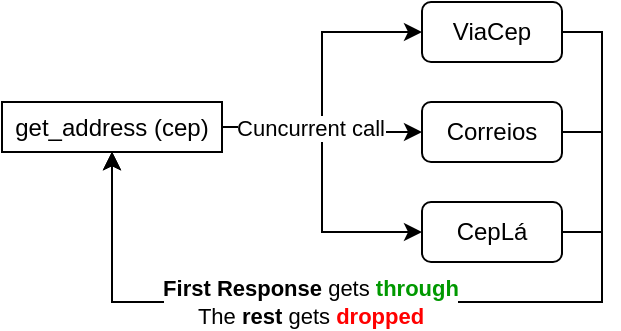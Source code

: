 <mxfile version="13.5.3" type="device"><diagram id="1Csz-cUNHZpk_8_QLyQM" name="Page-1"><mxGraphModel dx="942" dy="623" grid="1" gridSize="10" guides="1" tooltips="1" connect="1" arrows="1" fold="1" page="1" pageScale="1" pageWidth="850" pageHeight="1100" math="0" shadow="0"><root><mxCell id="0"/><mxCell id="1" parent="0"/><mxCell id="xVr318-G58J8nOgQiAus-5" style="edgeStyle=orthogonalEdgeStyle;rounded=0;orthogonalLoop=1;jettySize=auto;html=1;exitX=1;exitY=0.5;exitDx=0;exitDy=0;entryX=0;entryY=0.5;entryDx=0;entryDy=0;" edge="1" parent="1" source="xVr318-G58J8nOgQiAus-1" target="xVr318-G58J8nOgQiAus-2"><mxGeometry relative="1" as="geometry"/></mxCell><mxCell id="xVr318-G58J8nOgQiAus-6" style="edgeStyle=orthogonalEdgeStyle;rounded=0;orthogonalLoop=1;jettySize=auto;html=1;exitX=1;exitY=0.5;exitDx=0;exitDy=0;" edge="1" parent="1" source="xVr318-G58J8nOgQiAus-1" target="xVr318-G58J8nOgQiAus-3"><mxGeometry relative="1" as="geometry"/></mxCell><mxCell id="xVr318-G58J8nOgQiAus-7" style="edgeStyle=orthogonalEdgeStyle;rounded=0;orthogonalLoop=1;jettySize=auto;html=1;exitX=1;exitY=0.5;exitDx=0;exitDy=0;entryX=0;entryY=0.5;entryDx=0;entryDy=0;" edge="1" parent="1" source="xVr318-G58J8nOgQiAus-1" target="xVr318-G58J8nOgQiAus-4"><mxGeometry relative="1" as="geometry"/></mxCell><mxCell id="xVr318-G58J8nOgQiAus-13" value="Cuncurrent call" style="edgeLabel;html=1;align=center;verticalAlign=middle;resizable=0;points=[];" vertex="1" connectable="0" parent="xVr318-G58J8nOgQiAus-7"><mxGeometry x="-0.533" y="2" relative="1" as="geometry"><mxPoint x="8" y="2" as="offset"/></mxGeometry></mxCell><mxCell id="xVr318-G58J8nOgQiAus-1" value="get_address (cep)" style="rounded=0;whiteSpace=wrap;html=1;" vertex="1" parent="1"><mxGeometry x="10" y="60" width="110" height="25" as="geometry"/></mxCell><mxCell id="xVr318-G58J8nOgQiAus-8" style="edgeStyle=orthogonalEdgeStyle;rounded=0;orthogonalLoop=1;jettySize=auto;html=1;exitX=1;exitY=0.5;exitDx=0;exitDy=0;entryX=0.5;entryY=1;entryDx=0;entryDy=0;" edge="1" parent="1" source="xVr318-G58J8nOgQiAus-2" target="xVr318-G58J8nOgQiAus-1"><mxGeometry relative="1" as="geometry"><Array as="points"><mxPoint x="310" y="25"/><mxPoint x="310" y="160"/><mxPoint x="65" y="160"/></Array></mxGeometry></mxCell><mxCell id="xVr318-G58J8nOgQiAus-2" value="ViaCep" style="rounded=1;whiteSpace=wrap;html=1;" vertex="1" parent="1"><mxGeometry x="220" y="10" width="70" height="30" as="geometry"/></mxCell><mxCell id="xVr318-G58J8nOgQiAus-11" style="edgeStyle=orthogonalEdgeStyle;rounded=0;orthogonalLoop=1;jettySize=auto;html=1;exitX=1;exitY=0.5;exitDx=0;exitDy=0;entryX=0.5;entryY=1;entryDx=0;entryDy=0;" edge="1" parent="1" source="xVr318-G58J8nOgQiAus-3" target="xVr318-G58J8nOgQiAus-1"><mxGeometry relative="1" as="geometry"><Array as="points"><mxPoint x="310" y="75"/><mxPoint x="310" y="160"/><mxPoint x="65" y="160"/></Array></mxGeometry></mxCell><mxCell id="xVr318-G58J8nOgQiAus-3" value="Correios" style="rounded=1;whiteSpace=wrap;html=1;" vertex="1" parent="1"><mxGeometry x="220" y="60" width="70" height="30" as="geometry"/></mxCell><mxCell id="xVr318-G58J8nOgQiAus-10" style="edgeStyle=orthogonalEdgeStyle;rounded=0;orthogonalLoop=1;jettySize=auto;html=1;exitX=1;exitY=0.5;exitDx=0;exitDy=0;entryX=0.5;entryY=1;entryDx=0;entryDy=0;" edge="1" parent="1" source="xVr318-G58J8nOgQiAus-4" target="xVr318-G58J8nOgQiAus-1"><mxGeometry relative="1" as="geometry"><Array as="points"><mxPoint x="310" y="125"/><mxPoint x="310" y="160"/><mxPoint x="65" y="160"/></Array></mxGeometry></mxCell><mxCell id="xVr318-G58J8nOgQiAus-12" value="&lt;div&gt;&lt;b&gt;First Response&lt;/b&gt; gets &lt;font color=&quot;#009900&quot;&gt;&lt;b&gt;through &lt;/b&gt;&lt;/font&gt;&lt;br&gt;&lt;/div&gt;The &lt;b&gt;rest&lt;/b&gt; gets &lt;font color=&quot;#FF0000&quot;&gt;&lt;b&gt;dropped&lt;/b&gt;&lt;/font&gt;" style="edgeLabel;html=1;align=center;verticalAlign=middle;resizable=0;points=[];" vertex="1" connectable="0" parent="xVr318-G58J8nOgQiAus-10"><mxGeometry x="0.071" relative="1" as="geometry"><mxPoint as="offset"/></mxGeometry></mxCell><mxCell id="xVr318-G58J8nOgQiAus-4" value="CepLá" style="rounded=1;whiteSpace=wrap;html=1;" vertex="1" parent="1"><mxGeometry x="220" y="110" width="70" height="30" as="geometry"/></mxCell></root></mxGraphModel></diagram></mxfile>
